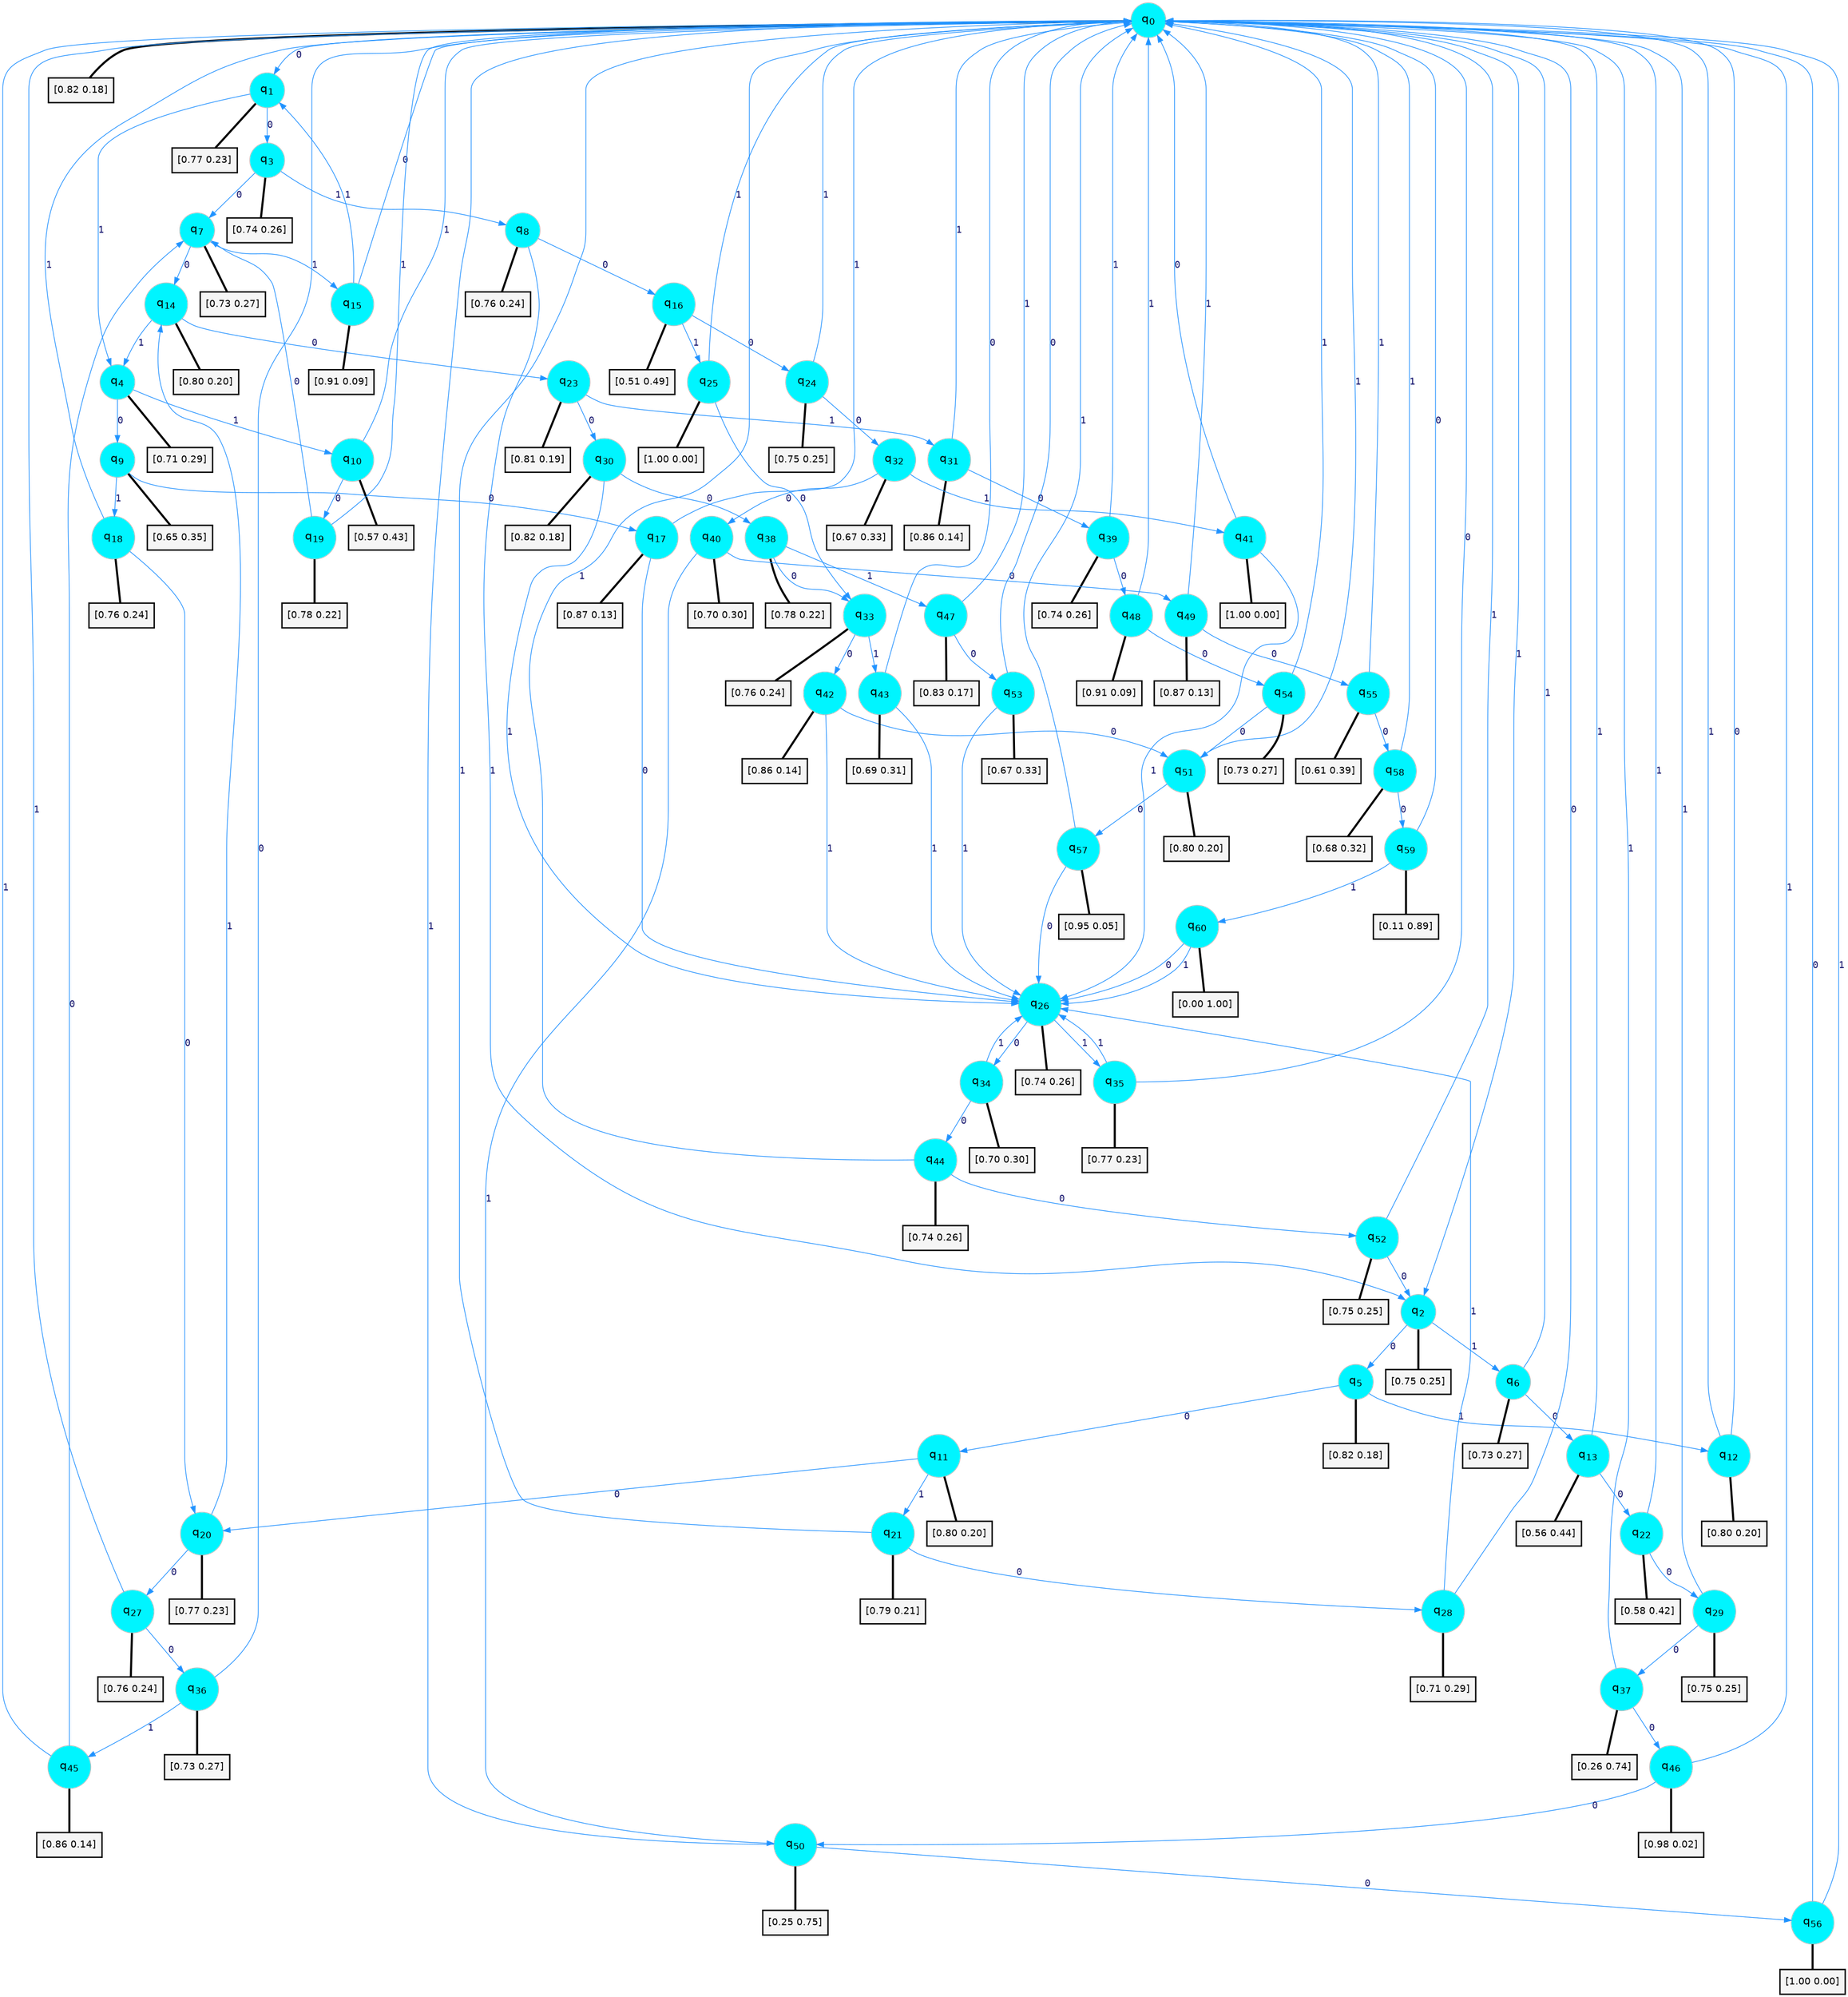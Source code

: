 digraph G {
graph [
bgcolor=transparent, dpi=300, rankdir=TD, size="40,25"];
node [
color=gray, fillcolor=turquoise1, fontcolor=black, fontname=Helvetica, fontsize=16, fontweight=bold, shape=circle, style=filled];
edge [
arrowsize=1, color=dodgerblue1, fontcolor=midnightblue, fontname=courier, fontweight=bold, penwidth=1, style=solid, weight=20];
0[label=<q<SUB>0</SUB>>];
1[label=<q<SUB>1</SUB>>];
2[label=<q<SUB>2</SUB>>];
3[label=<q<SUB>3</SUB>>];
4[label=<q<SUB>4</SUB>>];
5[label=<q<SUB>5</SUB>>];
6[label=<q<SUB>6</SUB>>];
7[label=<q<SUB>7</SUB>>];
8[label=<q<SUB>8</SUB>>];
9[label=<q<SUB>9</SUB>>];
10[label=<q<SUB>10</SUB>>];
11[label=<q<SUB>11</SUB>>];
12[label=<q<SUB>12</SUB>>];
13[label=<q<SUB>13</SUB>>];
14[label=<q<SUB>14</SUB>>];
15[label=<q<SUB>15</SUB>>];
16[label=<q<SUB>16</SUB>>];
17[label=<q<SUB>17</SUB>>];
18[label=<q<SUB>18</SUB>>];
19[label=<q<SUB>19</SUB>>];
20[label=<q<SUB>20</SUB>>];
21[label=<q<SUB>21</SUB>>];
22[label=<q<SUB>22</SUB>>];
23[label=<q<SUB>23</SUB>>];
24[label=<q<SUB>24</SUB>>];
25[label=<q<SUB>25</SUB>>];
26[label=<q<SUB>26</SUB>>];
27[label=<q<SUB>27</SUB>>];
28[label=<q<SUB>28</SUB>>];
29[label=<q<SUB>29</SUB>>];
30[label=<q<SUB>30</SUB>>];
31[label=<q<SUB>31</SUB>>];
32[label=<q<SUB>32</SUB>>];
33[label=<q<SUB>33</SUB>>];
34[label=<q<SUB>34</SUB>>];
35[label=<q<SUB>35</SUB>>];
36[label=<q<SUB>36</SUB>>];
37[label=<q<SUB>37</SUB>>];
38[label=<q<SUB>38</SUB>>];
39[label=<q<SUB>39</SUB>>];
40[label=<q<SUB>40</SUB>>];
41[label=<q<SUB>41</SUB>>];
42[label=<q<SUB>42</SUB>>];
43[label=<q<SUB>43</SUB>>];
44[label=<q<SUB>44</SUB>>];
45[label=<q<SUB>45</SUB>>];
46[label=<q<SUB>46</SUB>>];
47[label=<q<SUB>47</SUB>>];
48[label=<q<SUB>48</SUB>>];
49[label=<q<SUB>49</SUB>>];
50[label=<q<SUB>50</SUB>>];
51[label=<q<SUB>51</SUB>>];
52[label=<q<SUB>52</SUB>>];
53[label=<q<SUB>53</SUB>>];
54[label=<q<SUB>54</SUB>>];
55[label=<q<SUB>55</SUB>>];
56[label=<q<SUB>56</SUB>>];
57[label=<q<SUB>57</SUB>>];
58[label=<q<SUB>58</SUB>>];
59[label=<q<SUB>59</SUB>>];
60[label=<q<SUB>60</SUB>>];
61[label="[0.82 0.18]", shape=box,fontcolor=black, fontname=Helvetica, fontsize=14, penwidth=2, fillcolor=whitesmoke,color=black];
62[label="[0.77 0.23]", shape=box,fontcolor=black, fontname=Helvetica, fontsize=14, penwidth=2, fillcolor=whitesmoke,color=black];
63[label="[0.75 0.25]", shape=box,fontcolor=black, fontname=Helvetica, fontsize=14, penwidth=2, fillcolor=whitesmoke,color=black];
64[label="[0.74 0.26]", shape=box,fontcolor=black, fontname=Helvetica, fontsize=14, penwidth=2, fillcolor=whitesmoke,color=black];
65[label="[0.71 0.29]", shape=box,fontcolor=black, fontname=Helvetica, fontsize=14, penwidth=2, fillcolor=whitesmoke,color=black];
66[label="[0.82 0.18]", shape=box,fontcolor=black, fontname=Helvetica, fontsize=14, penwidth=2, fillcolor=whitesmoke,color=black];
67[label="[0.73 0.27]", shape=box,fontcolor=black, fontname=Helvetica, fontsize=14, penwidth=2, fillcolor=whitesmoke,color=black];
68[label="[0.73 0.27]", shape=box,fontcolor=black, fontname=Helvetica, fontsize=14, penwidth=2, fillcolor=whitesmoke,color=black];
69[label="[0.76 0.24]", shape=box,fontcolor=black, fontname=Helvetica, fontsize=14, penwidth=2, fillcolor=whitesmoke,color=black];
70[label="[0.65 0.35]", shape=box,fontcolor=black, fontname=Helvetica, fontsize=14, penwidth=2, fillcolor=whitesmoke,color=black];
71[label="[0.57 0.43]", shape=box,fontcolor=black, fontname=Helvetica, fontsize=14, penwidth=2, fillcolor=whitesmoke,color=black];
72[label="[0.80 0.20]", shape=box,fontcolor=black, fontname=Helvetica, fontsize=14, penwidth=2, fillcolor=whitesmoke,color=black];
73[label="[0.80 0.20]", shape=box,fontcolor=black, fontname=Helvetica, fontsize=14, penwidth=2, fillcolor=whitesmoke,color=black];
74[label="[0.56 0.44]", shape=box,fontcolor=black, fontname=Helvetica, fontsize=14, penwidth=2, fillcolor=whitesmoke,color=black];
75[label="[0.80 0.20]", shape=box,fontcolor=black, fontname=Helvetica, fontsize=14, penwidth=2, fillcolor=whitesmoke,color=black];
76[label="[0.91 0.09]", shape=box,fontcolor=black, fontname=Helvetica, fontsize=14, penwidth=2, fillcolor=whitesmoke,color=black];
77[label="[0.51 0.49]", shape=box,fontcolor=black, fontname=Helvetica, fontsize=14, penwidth=2, fillcolor=whitesmoke,color=black];
78[label="[0.87 0.13]", shape=box,fontcolor=black, fontname=Helvetica, fontsize=14, penwidth=2, fillcolor=whitesmoke,color=black];
79[label="[0.76 0.24]", shape=box,fontcolor=black, fontname=Helvetica, fontsize=14, penwidth=2, fillcolor=whitesmoke,color=black];
80[label="[0.78 0.22]", shape=box,fontcolor=black, fontname=Helvetica, fontsize=14, penwidth=2, fillcolor=whitesmoke,color=black];
81[label="[0.77 0.23]", shape=box,fontcolor=black, fontname=Helvetica, fontsize=14, penwidth=2, fillcolor=whitesmoke,color=black];
82[label="[0.79 0.21]", shape=box,fontcolor=black, fontname=Helvetica, fontsize=14, penwidth=2, fillcolor=whitesmoke,color=black];
83[label="[0.58 0.42]", shape=box,fontcolor=black, fontname=Helvetica, fontsize=14, penwidth=2, fillcolor=whitesmoke,color=black];
84[label="[0.81 0.19]", shape=box,fontcolor=black, fontname=Helvetica, fontsize=14, penwidth=2, fillcolor=whitesmoke,color=black];
85[label="[0.75 0.25]", shape=box,fontcolor=black, fontname=Helvetica, fontsize=14, penwidth=2, fillcolor=whitesmoke,color=black];
86[label="[1.00 0.00]", shape=box,fontcolor=black, fontname=Helvetica, fontsize=14, penwidth=2, fillcolor=whitesmoke,color=black];
87[label="[0.74 0.26]", shape=box,fontcolor=black, fontname=Helvetica, fontsize=14, penwidth=2, fillcolor=whitesmoke,color=black];
88[label="[0.76 0.24]", shape=box,fontcolor=black, fontname=Helvetica, fontsize=14, penwidth=2, fillcolor=whitesmoke,color=black];
89[label="[0.71 0.29]", shape=box,fontcolor=black, fontname=Helvetica, fontsize=14, penwidth=2, fillcolor=whitesmoke,color=black];
90[label="[0.75 0.25]", shape=box,fontcolor=black, fontname=Helvetica, fontsize=14, penwidth=2, fillcolor=whitesmoke,color=black];
91[label="[0.82 0.18]", shape=box,fontcolor=black, fontname=Helvetica, fontsize=14, penwidth=2, fillcolor=whitesmoke,color=black];
92[label="[0.86 0.14]", shape=box,fontcolor=black, fontname=Helvetica, fontsize=14, penwidth=2, fillcolor=whitesmoke,color=black];
93[label="[0.67 0.33]", shape=box,fontcolor=black, fontname=Helvetica, fontsize=14, penwidth=2, fillcolor=whitesmoke,color=black];
94[label="[0.76 0.24]", shape=box,fontcolor=black, fontname=Helvetica, fontsize=14, penwidth=2, fillcolor=whitesmoke,color=black];
95[label="[0.70 0.30]", shape=box,fontcolor=black, fontname=Helvetica, fontsize=14, penwidth=2, fillcolor=whitesmoke,color=black];
96[label="[0.77 0.23]", shape=box,fontcolor=black, fontname=Helvetica, fontsize=14, penwidth=2, fillcolor=whitesmoke,color=black];
97[label="[0.73 0.27]", shape=box,fontcolor=black, fontname=Helvetica, fontsize=14, penwidth=2, fillcolor=whitesmoke,color=black];
98[label="[0.26 0.74]", shape=box,fontcolor=black, fontname=Helvetica, fontsize=14, penwidth=2, fillcolor=whitesmoke,color=black];
99[label="[0.78 0.22]", shape=box,fontcolor=black, fontname=Helvetica, fontsize=14, penwidth=2, fillcolor=whitesmoke,color=black];
100[label="[0.74 0.26]", shape=box,fontcolor=black, fontname=Helvetica, fontsize=14, penwidth=2, fillcolor=whitesmoke,color=black];
101[label="[0.70 0.30]", shape=box,fontcolor=black, fontname=Helvetica, fontsize=14, penwidth=2, fillcolor=whitesmoke,color=black];
102[label="[1.00 0.00]", shape=box,fontcolor=black, fontname=Helvetica, fontsize=14, penwidth=2, fillcolor=whitesmoke,color=black];
103[label="[0.86 0.14]", shape=box,fontcolor=black, fontname=Helvetica, fontsize=14, penwidth=2, fillcolor=whitesmoke,color=black];
104[label="[0.69 0.31]", shape=box,fontcolor=black, fontname=Helvetica, fontsize=14, penwidth=2, fillcolor=whitesmoke,color=black];
105[label="[0.74 0.26]", shape=box,fontcolor=black, fontname=Helvetica, fontsize=14, penwidth=2, fillcolor=whitesmoke,color=black];
106[label="[0.86 0.14]", shape=box,fontcolor=black, fontname=Helvetica, fontsize=14, penwidth=2, fillcolor=whitesmoke,color=black];
107[label="[0.98 0.02]", shape=box,fontcolor=black, fontname=Helvetica, fontsize=14, penwidth=2, fillcolor=whitesmoke,color=black];
108[label="[0.83 0.17]", shape=box,fontcolor=black, fontname=Helvetica, fontsize=14, penwidth=2, fillcolor=whitesmoke,color=black];
109[label="[0.91 0.09]", shape=box,fontcolor=black, fontname=Helvetica, fontsize=14, penwidth=2, fillcolor=whitesmoke,color=black];
110[label="[0.87 0.13]", shape=box,fontcolor=black, fontname=Helvetica, fontsize=14, penwidth=2, fillcolor=whitesmoke,color=black];
111[label="[0.25 0.75]", shape=box,fontcolor=black, fontname=Helvetica, fontsize=14, penwidth=2, fillcolor=whitesmoke,color=black];
112[label="[0.80 0.20]", shape=box,fontcolor=black, fontname=Helvetica, fontsize=14, penwidth=2, fillcolor=whitesmoke,color=black];
113[label="[0.75 0.25]", shape=box,fontcolor=black, fontname=Helvetica, fontsize=14, penwidth=2, fillcolor=whitesmoke,color=black];
114[label="[0.67 0.33]", shape=box,fontcolor=black, fontname=Helvetica, fontsize=14, penwidth=2, fillcolor=whitesmoke,color=black];
115[label="[0.73 0.27]", shape=box,fontcolor=black, fontname=Helvetica, fontsize=14, penwidth=2, fillcolor=whitesmoke,color=black];
116[label="[0.61 0.39]", shape=box,fontcolor=black, fontname=Helvetica, fontsize=14, penwidth=2, fillcolor=whitesmoke,color=black];
117[label="[1.00 0.00]", shape=box,fontcolor=black, fontname=Helvetica, fontsize=14, penwidth=2, fillcolor=whitesmoke,color=black];
118[label="[0.95 0.05]", shape=box,fontcolor=black, fontname=Helvetica, fontsize=14, penwidth=2, fillcolor=whitesmoke,color=black];
119[label="[0.68 0.32]", shape=box,fontcolor=black, fontname=Helvetica, fontsize=14, penwidth=2, fillcolor=whitesmoke,color=black];
120[label="[0.11 0.89]", shape=box,fontcolor=black, fontname=Helvetica, fontsize=14, penwidth=2, fillcolor=whitesmoke,color=black];
121[label="[0.00 1.00]", shape=box,fontcolor=black, fontname=Helvetica, fontsize=14, penwidth=2, fillcolor=whitesmoke,color=black];
0->1 [label=0];
0->2 [label=1];
0->61 [arrowhead=none, penwidth=3,color=black];
1->3 [label=0];
1->4 [label=1];
1->62 [arrowhead=none, penwidth=3,color=black];
2->5 [label=0];
2->6 [label=1];
2->63 [arrowhead=none, penwidth=3,color=black];
3->7 [label=0];
3->8 [label=1];
3->64 [arrowhead=none, penwidth=3,color=black];
4->9 [label=0];
4->10 [label=1];
4->65 [arrowhead=none, penwidth=3,color=black];
5->11 [label=0];
5->12 [label=1];
5->66 [arrowhead=none, penwidth=3,color=black];
6->13 [label=0];
6->0 [label=1];
6->67 [arrowhead=none, penwidth=3,color=black];
7->14 [label=0];
7->15 [label=1];
7->68 [arrowhead=none, penwidth=3,color=black];
8->16 [label=0];
8->2 [label=1];
8->69 [arrowhead=none, penwidth=3,color=black];
9->17 [label=0];
9->18 [label=1];
9->70 [arrowhead=none, penwidth=3,color=black];
10->19 [label=0];
10->0 [label=1];
10->71 [arrowhead=none, penwidth=3,color=black];
11->20 [label=0];
11->21 [label=1];
11->72 [arrowhead=none, penwidth=3,color=black];
12->0 [label=0];
12->0 [label=1];
12->73 [arrowhead=none, penwidth=3,color=black];
13->22 [label=0];
13->0 [label=1];
13->74 [arrowhead=none, penwidth=3,color=black];
14->23 [label=0];
14->4 [label=1];
14->75 [arrowhead=none, penwidth=3,color=black];
15->0 [label=0];
15->1 [label=1];
15->76 [arrowhead=none, penwidth=3,color=black];
16->24 [label=0];
16->25 [label=1];
16->77 [arrowhead=none, penwidth=3,color=black];
17->26 [label=0];
17->0 [label=1];
17->78 [arrowhead=none, penwidth=3,color=black];
18->20 [label=0];
18->0 [label=1];
18->79 [arrowhead=none, penwidth=3,color=black];
19->7 [label=0];
19->0 [label=1];
19->80 [arrowhead=none, penwidth=3,color=black];
20->27 [label=0];
20->14 [label=1];
20->81 [arrowhead=none, penwidth=3,color=black];
21->28 [label=0];
21->0 [label=1];
21->82 [arrowhead=none, penwidth=3,color=black];
22->29 [label=0];
22->0 [label=1];
22->83 [arrowhead=none, penwidth=3,color=black];
23->30 [label=0];
23->31 [label=1];
23->84 [arrowhead=none, penwidth=3,color=black];
24->32 [label=0];
24->0 [label=1];
24->85 [arrowhead=none, penwidth=3,color=black];
25->33 [label=0];
25->0 [label=1];
25->86 [arrowhead=none, penwidth=3,color=black];
26->34 [label=0];
26->35 [label=1];
26->87 [arrowhead=none, penwidth=3,color=black];
27->36 [label=0];
27->0 [label=1];
27->88 [arrowhead=none, penwidth=3,color=black];
28->0 [label=0];
28->26 [label=1];
28->89 [arrowhead=none, penwidth=3,color=black];
29->37 [label=0];
29->0 [label=1];
29->90 [arrowhead=none, penwidth=3,color=black];
30->38 [label=0];
30->26 [label=1];
30->91 [arrowhead=none, penwidth=3,color=black];
31->39 [label=0];
31->0 [label=1];
31->92 [arrowhead=none, penwidth=3,color=black];
32->40 [label=0];
32->41 [label=1];
32->93 [arrowhead=none, penwidth=3,color=black];
33->42 [label=0];
33->43 [label=1];
33->94 [arrowhead=none, penwidth=3,color=black];
34->44 [label=0];
34->26 [label=1];
34->95 [arrowhead=none, penwidth=3,color=black];
35->0 [label=0];
35->26 [label=1];
35->96 [arrowhead=none, penwidth=3,color=black];
36->0 [label=0];
36->45 [label=1];
36->97 [arrowhead=none, penwidth=3,color=black];
37->46 [label=0];
37->0 [label=1];
37->98 [arrowhead=none, penwidth=3,color=black];
38->33 [label=0];
38->47 [label=1];
38->99 [arrowhead=none, penwidth=3,color=black];
39->48 [label=0];
39->0 [label=1];
39->100 [arrowhead=none, penwidth=3,color=black];
40->49 [label=0];
40->50 [label=1];
40->101 [arrowhead=none, penwidth=3,color=black];
41->0 [label=0];
41->26 [label=1];
41->102 [arrowhead=none, penwidth=3,color=black];
42->51 [label=0];
42->26 [label=1];
42->103 [arrowhead=none, penwidth=3,color=black];
43->0 [label=0];
43->26 [label=1];
43->104 [arrowhead=none, penwidth=3,color=black];
44->52 [label=0];
44->0 [label=1];
44->105 [arrowhead=none, penwidth=3,color=black];
45->7 [label=0];
45->0 [label=1];
45->106 [arrowhead=none, penwidth=3,color=black];
46->50 [label=0];
46->0 [label=1];
46->107 [arrowhead=none, penwidth=3,color=black];
47->53 [label=0];
47->0 [label=1];
47->108 [arrowhead=none, penwidth=3,color=black];
48->54 [label=0];
48->0 [label=1];
48->109 [arrowhead=none, penwidth=3,color=black];
49->55 [label=0];
49->0 [label=1];
49->110 [arrowhead=none, penwidth=3,color=black];
50->56 [label=0];
50->0 [label=1];
50->111 [arrowhead=none, penwidth=3,color=black];
51->57 [label=0];
51->0 [label=1];
51->112 [arrowhead=none, penwidth=3,color=black];
52->2 [label=0];
52->0 [label=1];
52->113 [arrowhead=none, penwidth=3,color=black];
53->0 [label=0];
53->26 [label=1];
53->114 [arrowhead=none, penwidth=3,color=black];
54->51 [label=0];
54->0 [label=1];
54->115 [arrowhead=none, penwidth=3,color=black];
55->58 [label=0];
55->0 [label=1];
55->116 [arrowhead=none, penwidth=3,color=black];
56->0 [label=0];
56->0 [label=1];
56->117 [arrowhead=none, penwidth=3,color=black];
57->26 [label=0];
57->0 [label=1];
57->118 [arrowhead=none, penwidth=3,color=black];
58->59 [label=0];
58->0 [label=1];
58->119 [arrowhead=none, penwidth=3,color=black];
59->0 [label=0];
59->60 [label=1];
59->120 [arrowhead=none, penwidth=3,color=black];
60->26 [label=0];
60->26 [label=1];
60->121 [arrowhead=none, penwidth=3,color=black];
}
